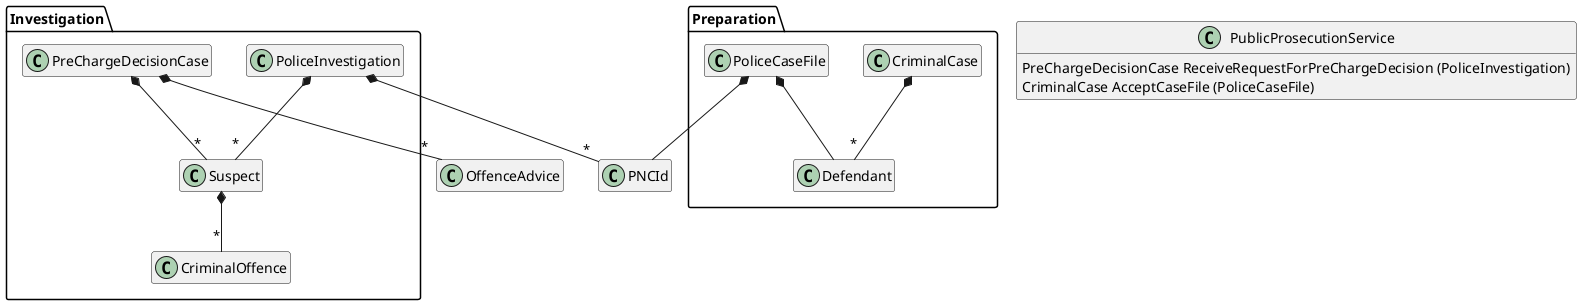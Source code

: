 @startuml
hide empty members
hide empty methods

package Investigation {

    class CriminalOffence {
    }

    class PoliceInvestigation {
    }

    class PreChargeDecisionCase {
    }

    class Suspect {
    }

}

package Preparation {
    class CriminalCase {
    }

    class Defendant {
    }

    class PoliceCaseFile {
    }
}

class PNCId {
}

class PublicProsecutionService {
    PreChargeDecisionCase ReceiveRequestForPreChargeDecision (PoliceInvestigation)
    CriminalCase AcceptCaseFile (PoliceCaseFile)
}

Suspect *-- "*" CriminalOffence

PoliceCaseFile *-- PNCId

PoliceCaseFile *-- Defendant

PoliceInvestigation *-- "*" Suspect

PoliceInvestigation *-- "*" PNCId

PreChargeDecisionCase *-- "*" Suspect

PreChargeDecisionCase *-- "*" OffenceAdvice

CriminalCase *-- "*" Defendant

@enduml
